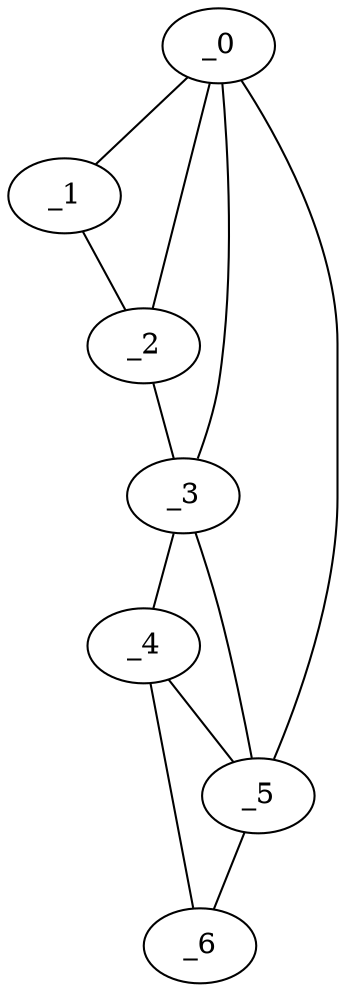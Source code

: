 graph "obj35__315.gxl" {
	_0	 [x=2,
		y=65];
	_1	 [x=3,
		y=58];
	_0 -- _1	 [valence=1];
	_2	 [x=29,
		y=46];
	_0 -- _2	 [valence=2];
	_3	 [x=37,
		y=44];
	_0 -- _3	 [valence=2];
	_5	 [x=126,
		y=66];
	_0 -- _5	 [valence=1];
	_1 -- _2	 [valence=1];
	_2 -- _3	 [valence=1];
	_4	 [x=112,
		y=44];
	_3 -- _4	 [valence=1];
	_3 -- _5	 [valence=2];
	_4 -- _5	 [valence=2];
	_6	 [x=127,
		y=54];
	_4 -- _6	 [valence=1];
	_5 -- _6	 [valence=1];
}
